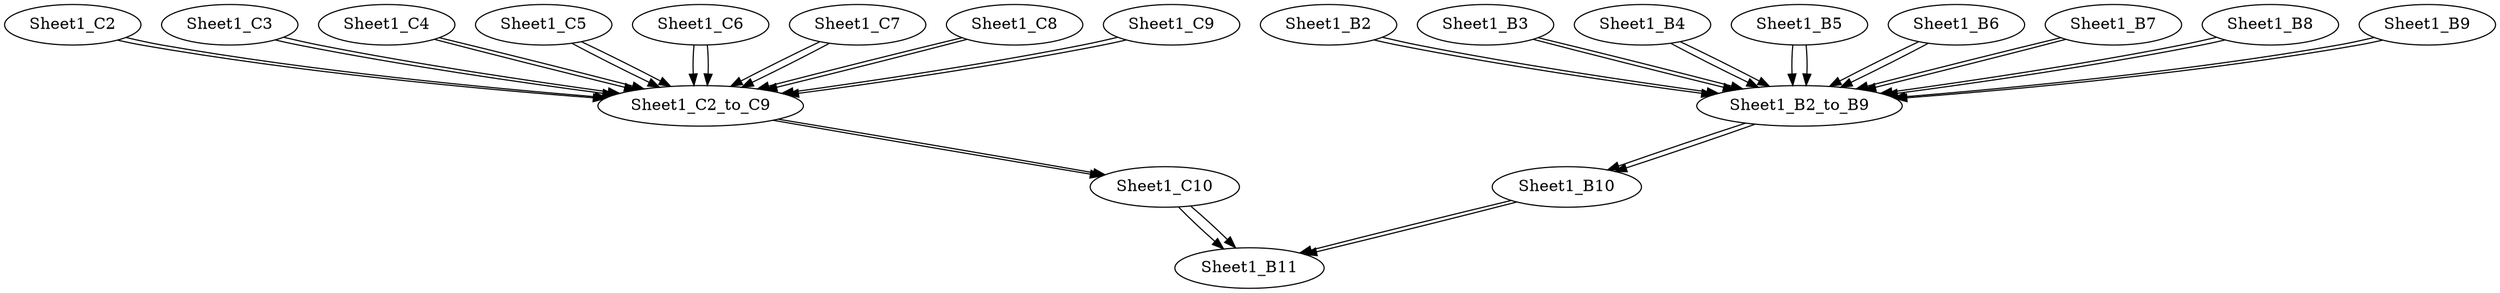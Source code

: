 digraph g{
Sheet1_B2[shape = ellipse]
Sheet1_B2->Sheet1_B2_to_B9

Sheet1_C2[shape = ellipse]
Sheet1_C2->Sheet1_C2_to_C9

Sheet1_B3[shape = ellipse]
Sheet1_B3->Sheet1_B2_to_B9

Sheet1_C3[shape = ellipse]
Sheet1_C3->Sheet1_C2_to_C9

Sheet1_B4[shape = ellipse]
Sheet1_B4->Sheet1_B2_to_B9

Sheet1_C4[shape = ellipse]
Sheet1_C4->Sheet1_C2_to_C9

Sheet1_B5[shape = ellipse]
Sheet1_B5->Sheet1_B2_to_B9

Sheet1_C5[shape = ellipse]
Sheet1_C5->Sheet1_C2_to_C9

Sheet1_B6[shape = ellipse]
Sheet1_B6->Sheet1_B2_to_B9

Sheet1_C6[shape = ellipse]
Sheet1_C6->Sheet1_C2_to_C9

Sheet1_B7[shape = ellipse]
Sheet1_B7->Sheet1_B2_to_B9

Sheet1_C7[shape = ellipse]
Sheet1_C7->Sheet1_C2_to_C9

Sheet1_B8[shape = ellipse]
Sheet1_B8->Sheet1_B2_to_B9

Sheet1_C8[shape = ellipse]
Sheet1_C8->Sheet1_C2_to_C9

Sheet1_B9[shape = ellipse]
Sheet1_B9->Sheet1_B2_to_B9

Sheet1_C9[shape = ellipse]
Sheet1_C9->Sheet1_C2_to_C9

Sheet1_B10[shape = ellipse]
Sheet1_B2_to_B9->Sheet1_B10
Sheet1_B10->Sheet1_B11

Sheet1_C10[shape = ellipse]
Sheet1_C2_to_C9->Sheet1_C10
Sheet1_C10->Sheet1_B11

Sheet1_B11[shape = ellipse]
Sheet1_B10->Sheet1_B11
Sheet1_C10->Sheet1_B11

Sheet1_C2_to_C9[shape = ellipse]
Sheet1_C2->Sheet1_C2_to_C9
Sheet1_C3->Sheet1_C2_to_C9
Sheet1_C4->Sheet1_C2_to_C9
Sheet1_C5->Sheet1_C2_to_C9
Sheet1_C6->Sheet1_C2_to_C9
Sheet1_C7->Sheet1_C2_to_C9
Sheet1_C8->Sheet1_C2_to_C9
Sheet1_C9->Sheet1_C2_to_C9
Sheet1_C2_to_C9->Sheet1_C10

Sheet1_B2_to_B9[shape = ellipse]
Sheet1_B2->Sheet1_B2_to_B9
Sheet1_B3->Sheet1_B2_to_B9
Sheet1_B4->Sheet1_B2_to_B9
Sheet1_B5->Sheet1_B2_to_B9
Sheet1_B6->Sheet1_B2_to_B9
Sheet1_B7->Sheet1_B2_to_B9
Sheet1_B8->Sheet1_B2_to_B9
Sheet1_B9->Sheet1_B2_to_B9
Sheet1_B2_to_B9->Sheet1_B10
}
